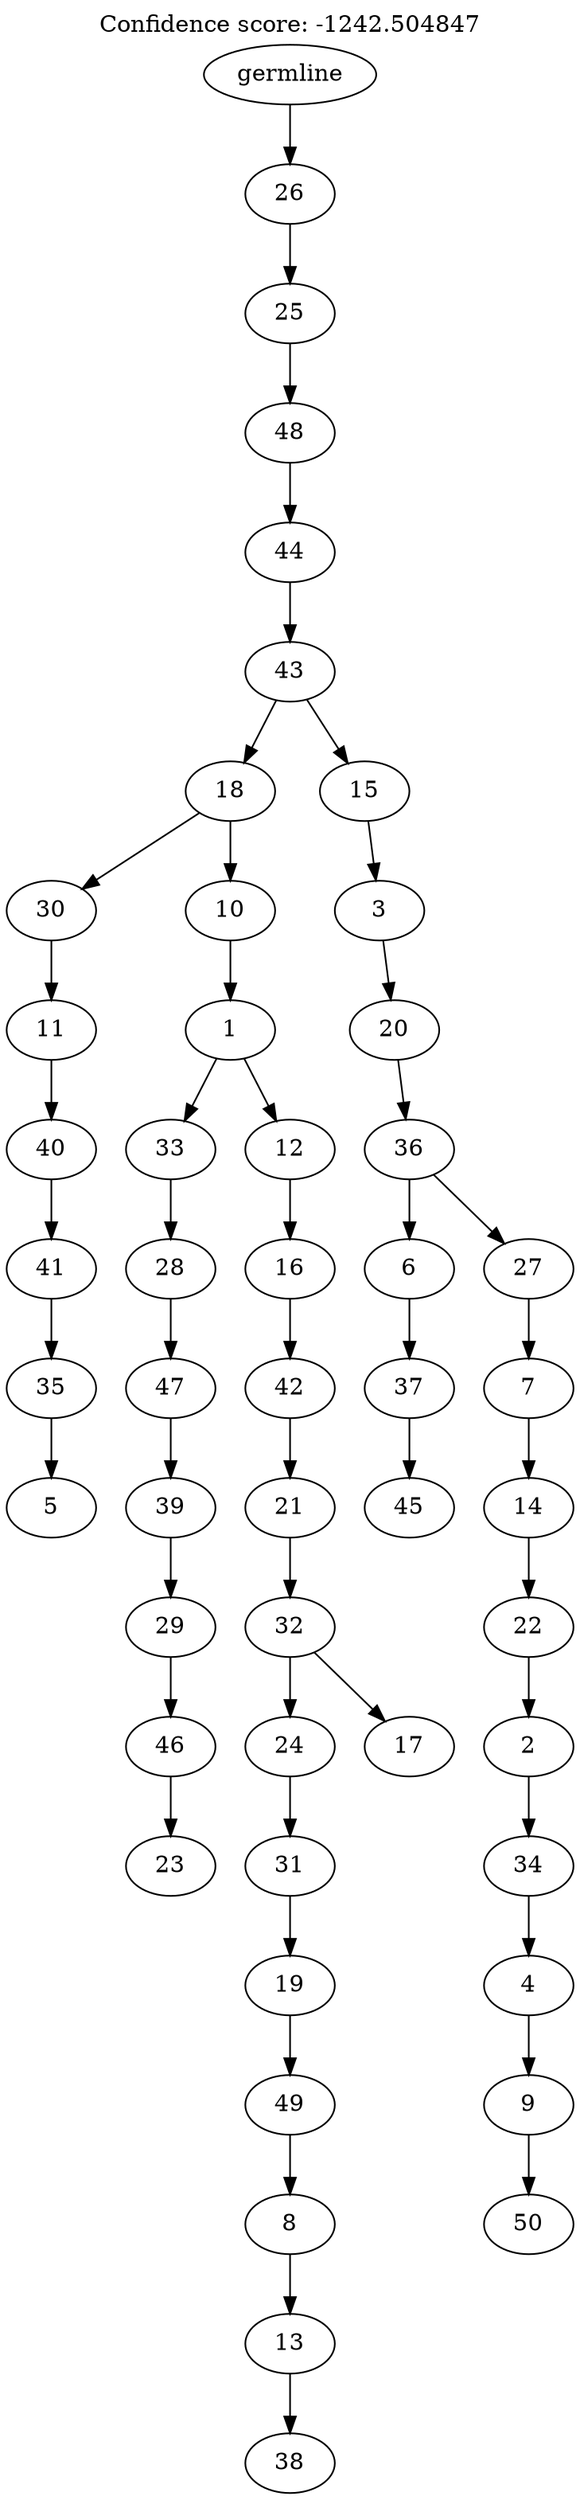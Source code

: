 digraph g {
	"49" -> "50";
	"50" [label="5"];
	"48" -> "49";
	"49" [label="35"];
	"47" -> "48";
	"48" [label="41"];
	"46" -> "47";
	"47" [label="40"];
	"45" -> "46";
	"46" [label="11"];
	"43" -> "44";
	"44" [label="23"];
	"42" -> "43";
	"43" [label="46"];
	"41" -> "42";
	"42" [label="29"];
	"40" -> "41";
	"41" [label="39"];
	"39" -> "40";
	"40" [label="47"];
	"38" -> "39";
	"39" [label="28"];
	"35" -> "36";
	"36" [label="38"];
	"34" -> "35";
	"35" [label="13"];
	"33" -> "34";
	"34" [label="8"];
	"32" -> "33";
	"33" [label="49"];
	"31" -> "32";
	"32" [label="19"];
	"30" -> "31";
	"31" [label="31"];
	"29" -> "30";
	"30" [label="24"];
	"29" -> "37";
	"37" [label="17"];
	"28" -> "29";
	"29" [label="32"];
	"27" -> "28";
	"28" [label="21"];
	"26" -> "27";
	"27" [label="42"];
	"25" -> "26";
	"26" [label="16"];
	"24" -> "25";
	"25" [label="12"];
	"24" -> "38";
	"38" [label="33"];
	"23" -> "24";
	"24" [label="1"];
	"22" -> "23";
	"23" [label="10"];
	"22" -> "45";
	"45" [label="30"];
	"20" -> "21";
	"21" [label="45"];
	"19" -> "20";
	"20" [label="37"];
	"17" -> "18";
	"18" [label="50"];
	"16" -> "17";
	"17" [label="9"];
	"15" -> "16";
	"16" [label="4"];
	"14" -> "15";
	"15" [label="34"];
	"13" -> "14";
	"14" [label="2"];
	"12" -> "13";
	"13" [label="22"];
	"11" -> "12";
	"12" [label="14"];
	"10" -> "11";
	"11" [label="7"];
	"9" -> "10";
	"10" [label="27"];
	"9" -> "19";
	"19" [label="6"];
	"8" -> "9";
	"9" [label="36"];
	"7" -> "8";
	"8" [label="20"];
	"6" -> "7";
	"7" [label="3"];
	"5" -> "6";
	"6" [label="15"];
	"5" -> "22";
	"22" [label="18"];
	"4" -> "5";
	"5" [label="43"];
	"3" -> "4";
	"4" [label="44"];
	"2" -> "3";
	"3" [label="48"];
	"1" -> "2";
	"2" [label="25"];
	"0" -> "1";
	"1" [label="26"];
	"0" [label="germline"];
	labelloc="t";
	label="Confidence score: -1242.504847";
}
